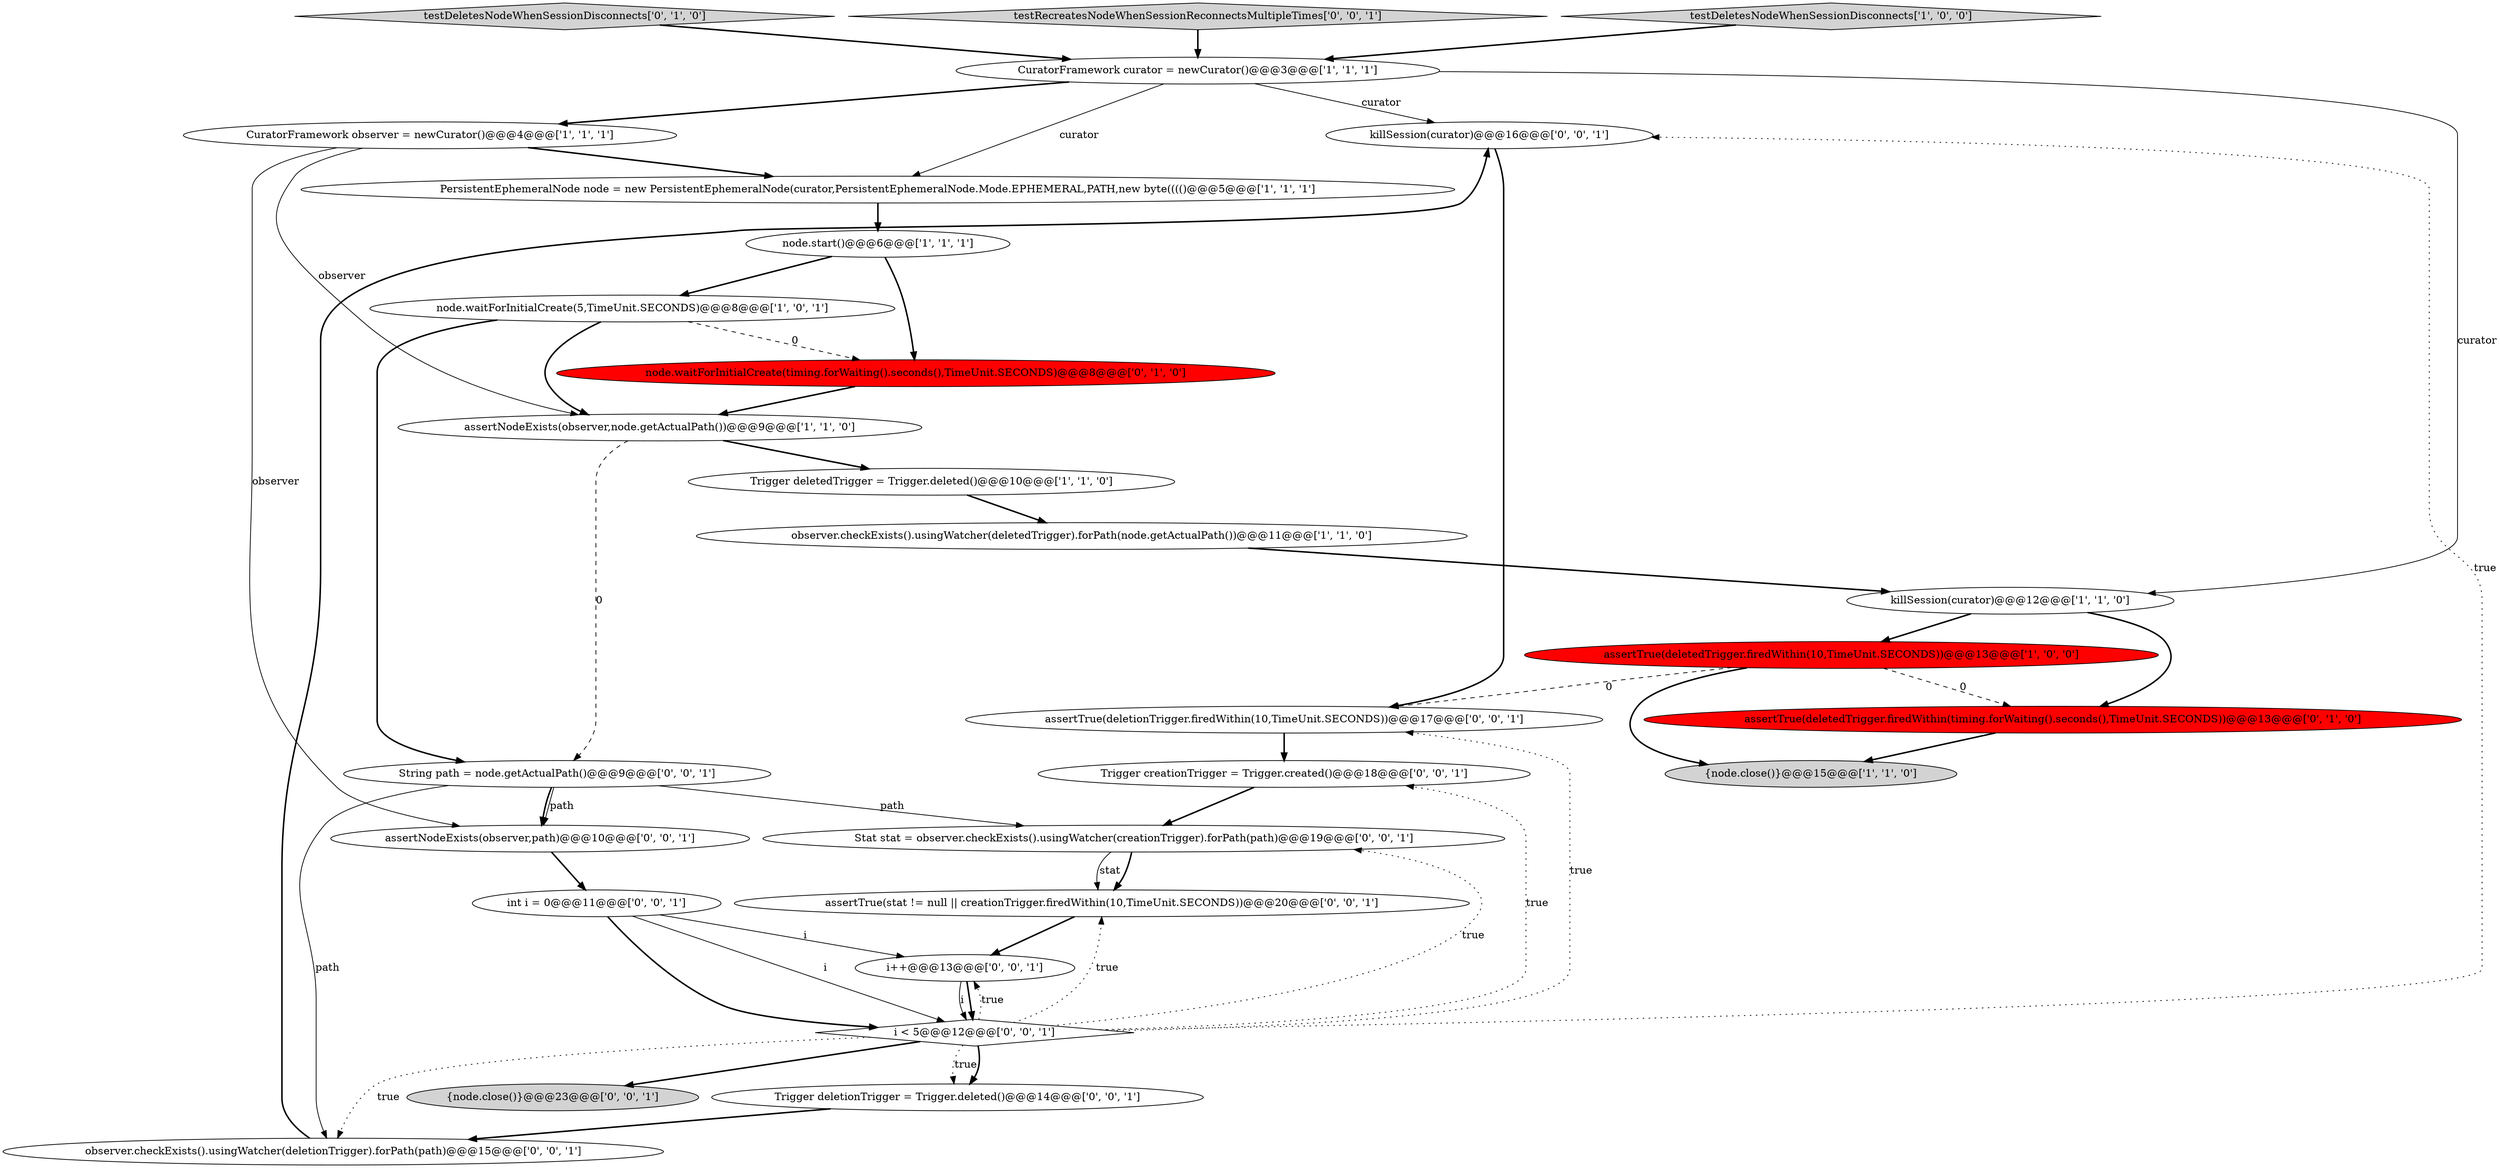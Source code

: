digraph {
24 [style = filled, label = "killSession(curator)@@@16@@@['0', '0', '1']", fillcolor = white, shape = ellipse image = "AAA0AAABBB3BBB"];
6 [style = filled, label = "Trigger deletedTrigger = Trigger.deleted()@@@10@@@['1', '1', '0']", fillcolor = white, shape = ellipse image = "AAA0AAABBB1BBB"];
25 [style = filled, label = "i++@@@13@@@['0', '0', '1']", fillcolor = white, shape = ellipse image = "AAA0AAABBB3BBB"];
22 [style = filled, label = "assertTrue(stat != null || creationTrigger.firedWithin(10,TimeUnit.SECONDS))@@@20@@@['0', '0', '1']", fillcolor = white, shape = ellipse image = "AAA0AAABBB3BBB"];
1 [style = filled, label = "CuratorFramework observer = newCurator()@@@4@@@['1', '1', '1']", fillcolor = white, shape = ellipse image = "AAA0AAABBB1BBB"];
2 [style = filled, label = "assertNodeExists(observer,node.getActualPath())@@@9@@@['1', '1', '0']", fillcolor = white, shape = ellipse image = "AAA0AAABBB1BBB"];
26 [style = filled, label = "assertTrue(deletionTrigger.firedWithin(10,TimeUnit.SECONDS))@@@17@@@['0', '0', '1']", fillcolor = white, shape = ellipse image = "AAA0AAABBB3BBB"];
4 [style = filled, label = "CuratorFramework curator = newCurator()@@@3@@@['1', '1', '1']", fillcolor = white, shape = ellipse image = "AAA0AAABBB1BBB"];
3 [style = filled, label = "killSession(curator)@@@12@@@['1', '1', '0']", fillcolor = white, shape = ellipse image = "AAA0AAABBB1BBB"];
23 [style = filled, label = "Stat stat = observer.checkExists().usingWatcher(creationTrigger).forPath(path)@@@19@@@['0', '0', '1']", fillcolor = white, shape = ellipse image = "AAA0AAABBB3BBB"];
14 [style = filled, label = "testDeletesNodeWhenSessionDisconnects['0', '1', '0']", fillcolor = lightgray, shape = diamond image = "AAA0AAABBB2BBB"];
16 [style = filled, label = "testRecreatesNodeWhenSessionReconnectsMultipleTimes['0', '0', '1']", fillcolor = lightgray, shape = diamond image = "AAA0AAABBB3BBB"];
20 [style = filled, label = "Trigger deletionTrigger = Trigger.deleted()@@@14@@@['0', '0', '1']", fillcolor = white, shape = ellipse image = "AAA0AAABBB3BBB"];
9 [style = filled, label = "assertTrue(deletedTrigger.firedWithin(10,TimeUnit.SECONDS))@@@13@@@['1', '0', '0']", fillcolor = red, shape = ellipse image = "AAA1AAABBB1BBB"];
8 [style = filled, label = "testDeletesNodeWhenSessionDisconnects['1', '0', '0']", fillcolor = lightgray, shape = diamond image = "AAA0AAABBB1BBB"];
12 [style = filled, label = "node.waitForInitialCreate(timing.forWaiting().seconds(),TimeUnit.SECONDS)@@@8@@@['0', '1', '0']", fillcolor = red, shape = ellipse image = "AAA1AAABBB2BBB"];
10 [style = filled, label = "PersistentEphemeralNode node = new PersistentEphemeralNode(curator,PersistentEphemeralNode.Mode.EPHEMERAL,PATH,new byte(((()@@@5@@@['1', '1', '1']", fillcolor = white, shape = ellipse image = "AAA0AAABBB1BBB"];
0 [style = filled, label = "{node.close()}@@@15@@@['1', '1', '0']", fillcolor = lightgray, shape = ellipse image = "AAA0AAABBB1BBB"];
19 [style = filled, label = "observer.checkExists().usingWatcher(deletionTrigger).forPath(path)@@@15@@@['0', '0', '1']", fillcolor = white, shape = ellipse image = "AAA0AAABBB3BBB"];
18 [style = filled, label = "{node.close()}@@@23@@@['0', '0', '1']", fillcolor = lightgray, shape = ellipse image = "AAA0AAABBB3BBB"];
5 [style = filled, label = "node.waitForInitialCreate(5,TimeUnit.SECONDS)@@@8@@@['1', '0', '1']", fillcolor = white, shape = ellipse image = "AAA0AAABBB1BBB"];
15 [style = filled, label = "i < 5@@@12@@@['0', '0', '1']", fillcolor = white, shape = diamond image = "AAA0AAABBB3BBB"];
11 [style = filled, label = "node.start()@@@6@@@['1', '1', '1']", fillcolor = white, shape = ellipse image = "AAA0AAABBB1BBB"];
21 [style = filled, label = "int i = 0@@@11@@@['0', '0', '1']", fillcolor = white, shape = ellipse image = "AAA0AAABBB3BBB"];
28 [style = filled, label = "assertNodeExists(observer,path)@@@10@@@['0', '0', '1']", fillcolor = white, shape = ellipse image = "AAA0AAABBB3BBB"];
7 [style = filled, label = "observer.checkExists().usingWatcher(deletedTrigger).forPath(node.getActualPath())@@@11@@@['1', '1', '0']", fillcolor = white, shape = ellipse image = "AAA0AAABBB1BBB"];
27 [style = filled, label = "String path = node.getActualPath()@@@9@@@['0', '0', '1']", fillcolor = white, shape = ellipse image = "AAA0AAABBB3BBB"];
17 [style = filled, label = "Trigger creationTrigger = Trigger.created()@@@18@@@['0', '0', '1']", fillcolor = white, shape = ellipse image = "AAA0AAABBB3BBB"];
13 [style = filled, label = "assertTrue(deletedTrigger.firedWithin(timing.forWaiting().seconds(),TimeUnit.SECONDS))@@@13@@@['0', '1', '0']", fillcolor = red, shape = ellipse image = "AAA1AAABBB2BBB"];
22->25 [style = bold, label=""];
5->12 [style = dashed, label="0"];
9->0 [style = bold, label=""];
26->17 [style = bold, label=""];
2->6 [style = bold, label=""];
1->2 [style = solid, label="observer"];
15->24 [style = dotted, label="true"];
21->15 [style = bold, label=""];
27->28 [style = bold, label=""];
1->28 [style = solid, label="observer"];
2->27 [style = dashed, label="0"];
15->20 [style = dotted, label="true"];
15->22 [style = dotted, label="true"];
11->12 [style = bold, label=""];
15->18 [style = bold, label=""];
17->23 [style = bold, label=""];
4->10 [style = solid, label="curator"];
7->3 [style = bold, label=""];
4->3 [style = solid, label="curator"];
27->23 [style = solid, label="path"];
21->25 [style = solid, label="i"];
19->24 [style = bold, label=""];
25->15 [style = solid, label="i"];
15->17 [style = dotted, label="true"];
3->9 [style = bold, label=""];
24->26 [style = bold, label=""];
11->5 [style = bold, label=""];
5->2 [style = bold, label=""];
12->2 [style = bold, label=""];
28->21 [style = bold, label=""];
23->22 [style = bold, label=""];
15->19 [style = dotted, label="true"];
15->20 [style = bold, label=""];
9->26 [style = dashed, label="0"];
9->13 [style = dashed, label="0"];
3->13 [style = bold, label=""];
25->15 [style = bold, label=""];
4->1 [style = bold, label=""];
4->24 [style = solid, label="curator"];
21->15 [style = solid, label="i"];
5->27 [style = bold, label=""];
8->4 [style = bold, label=""];
15->23 [style = dotted, label="true"];
16->4 [style = bold, label=""];
6->7 [style = bold, label=""];
20->19 [style = bold, label=""];
27->19 [style = solid, label="path"];
1->10 [style = bold, label=""];
15->25 [style = dotted, label="true"];
23->22 [style = solid, label="stat"];
27->28 [style = solid, label="path"];
15->26 [style = dotted, label="true"];
13->0 [style = bold, label=""];
14->4 [style = bold, label=""];
10->11 [style = bold, label=""];
}

